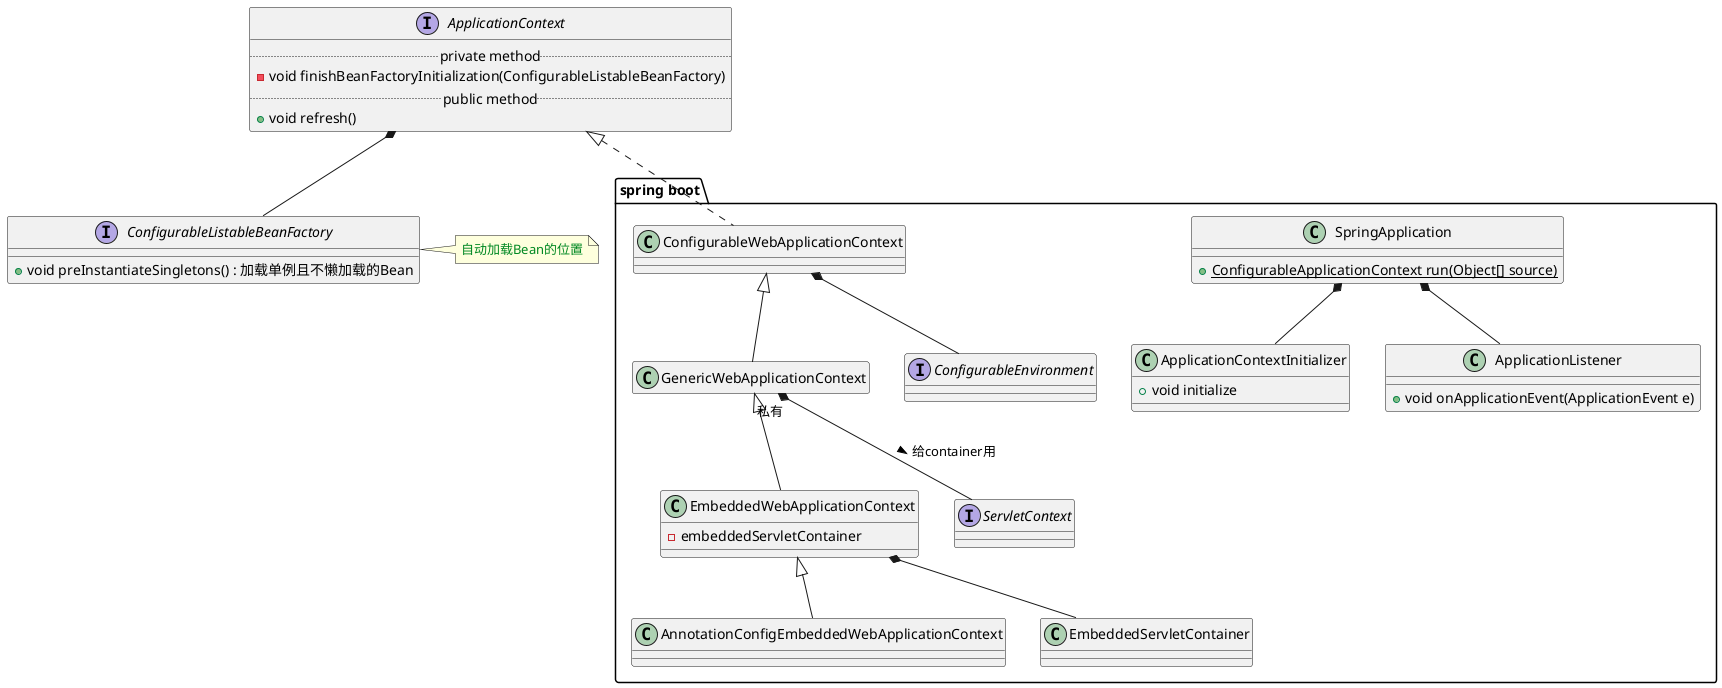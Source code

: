 @startuml
package "spring boot" {
	class SpringApplication {
		+ {static} ConfigurableApplicationContext run(Object[] source)
	}

	class ApplicationContextInitializer {
		+ void initialize
	}

	class ApplicationListener {
		+ void onApplicationEvent(ApplicationEvent e)
	}
	class ConfigurableWebApplicationContext {

	}

	class GenericWebApplicationContext {
	}
	hide GenericWebApplicationContext methods
	hide GenericWebApplicationContext members

	interface ConfigurableEnvironment {

	}

	class EmbeddedWebApplicationContext {
		- embeddedServletContainer	
	}

	class AnnotationConfigEmbeddedWebApplicationContext {

	}

	class EmbeddedServletContainer

	interface ServletContext
}

'package "spring content & spring bean" {

	interface ApplicationContext {
		.. private method ..
		- void finishBeanFactoryInitialization(ConfigurableListableBeanFactory)
		.. public method ..
		+ void refresh()
	}


	interface ConfigurableListableBeanFactory {
		+ void preInstantiateSingletons() : 加载单例且不懒加载的Bean
	}
	note right of ConfigurableListableBeanFactory : <color: #008822>自动加载Bean的位置</color>
	' <img:./preinsta.png/> note支持图片

'}








SpringApplication *-- ApplicationContextInitializer
SpringApplication *-- ApplicationListener

EmbeddedWebApplicationContext <|-- AnnotationConfigEmbeddedWebApplicationContext
GenericWebApplicationContext <|-- EmbeddedWebApplicationContext
ConfigurableWebApplicationContext <|-- GenericWebApplicationContext
ApplicationContext <|.. ConfigurableWebApplicationContext

ApplicationContext *-- ConfigurableListableBeanFactory

GenericWebApplicationContext "私有" *-- ServletContext : 给container用 >

ConfigurableWebApplicationContext *-- ConfigurableEnvironment

EmbeddedWebApplicationContext *-- EmbeddedServletContainer

@endurml
